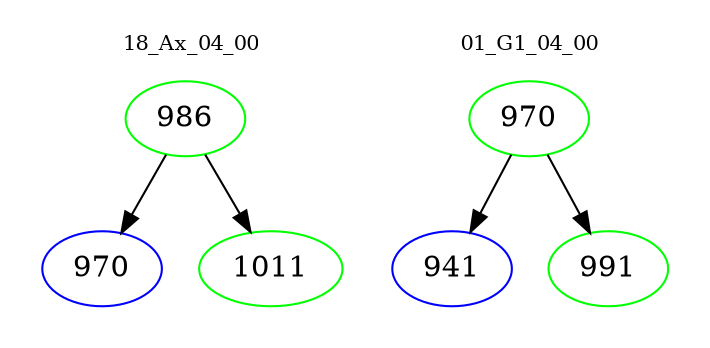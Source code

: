digraph{
subgraph cluster_0 {
color = white
label = "18_Ax_04_00";
fontsize=10;
T0_986 [label="986", color="green"]
T0_986 -> T0_970 [color="black"]
T0_970 [label="970", color="blue"]
T0_986 -> T0_1011 [color="black"]
T0_1011 [label="1011", color="green"]
}
subgraph cluster_1 {
color = white
label = "01_G1_04_00";
fontsize=10;
T1_970 [label="970", color="green"]
T1_970 -> T1_941 [color="black"]
T1_941 [label="941", color="blue"]
T1_970 -> T1_991 [color="black"]
T1_991 [label="991", color="green"]
}
}
